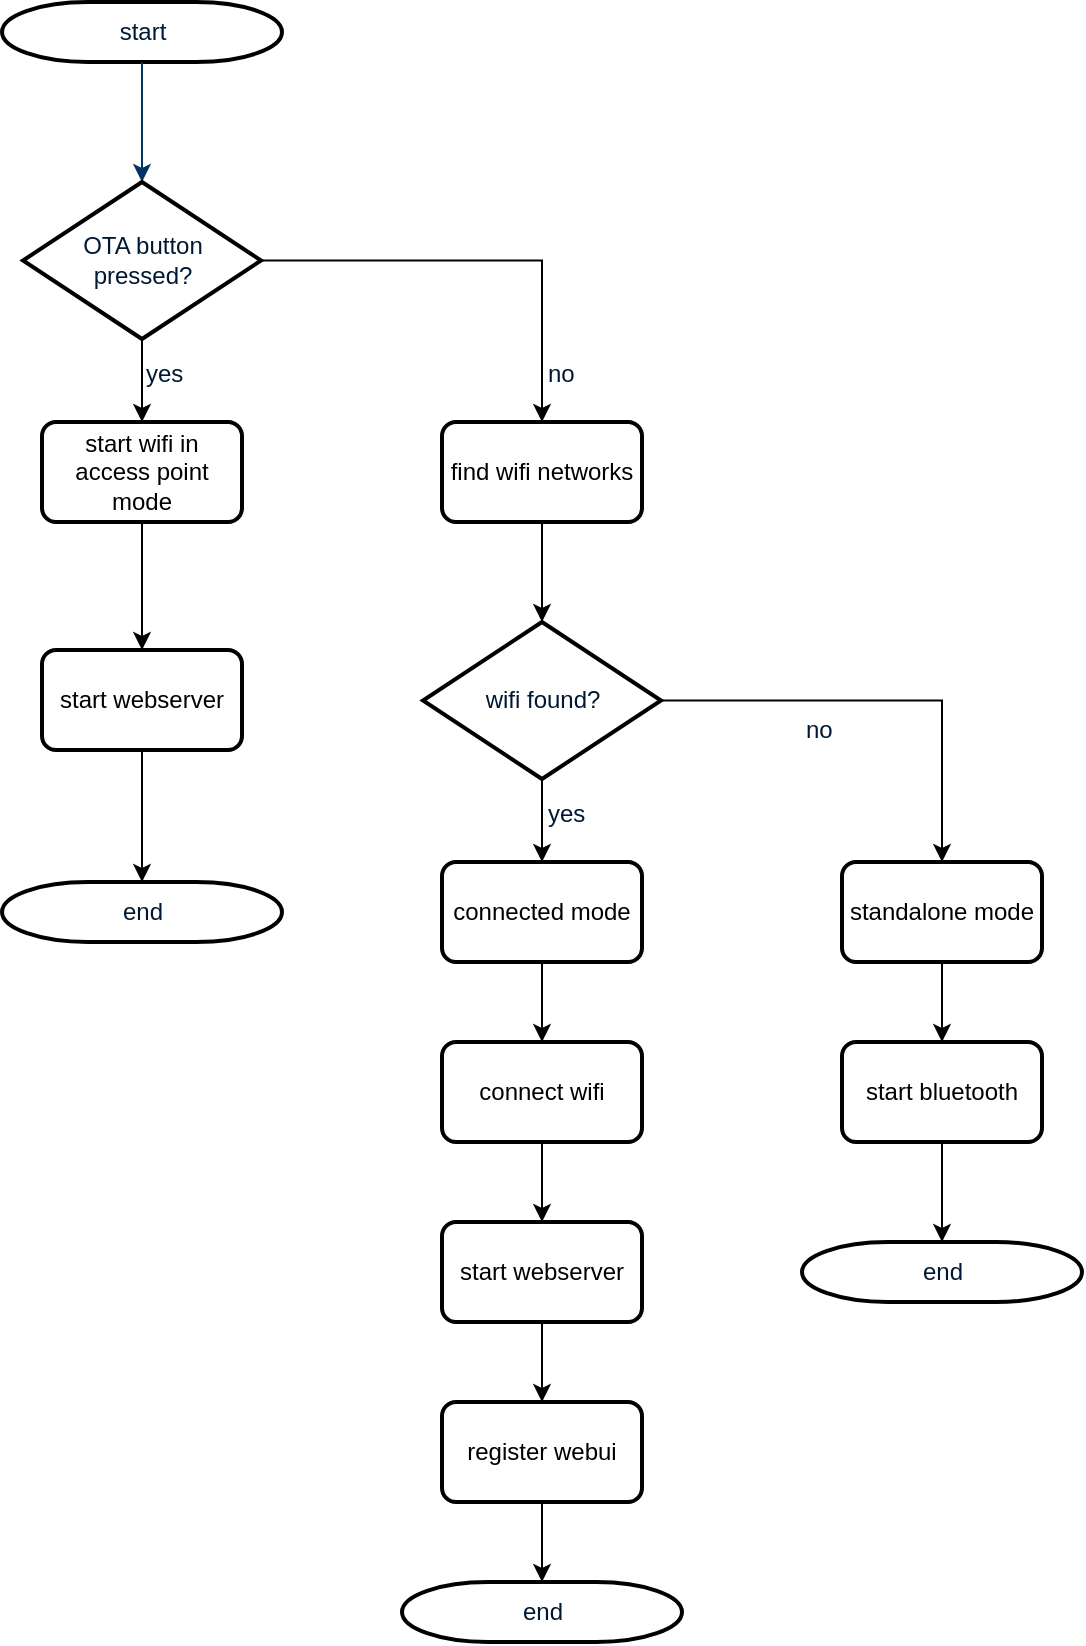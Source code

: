 <mxfile version="10.9.8" type="device"><diagram id="6a731a19-8d31-9384-78a2-239565b7b9f0" name="Page-1"><mxGraphModel dx="2031" dy="1861" grid="1" gridSize="10" guides="1" tooltips="1" connect="1" arrows="1" fold="1" page="1" pageScale="1" pageWidth="1169" pageHeight="827" background="#ffffff" math="0" shadow="0"><root><mxCell id="0"/><mxCell id="1" parent="0"/><mxCell id="2" value="start" style="shape=mxgraph.flowchart.terminator;fillColor=#FFFFFF;strokeColor=#000000;strokeWidth=2;gradientColor=none;gradientDirection=north;fontColor=#001933;fontStyle=0;html=1;" parent="1" vertex="1"><mxGeometry x="50" y="-80" width="140" height="30" as="geometry"/></mxCell><mxCell id="7" style="fontColor=#001933;fontStyle=1;strokeColor=#003366;strokeWidth=1;html=1;entryX=0.5;entryY=0;entryDx=0;entryDy=0;entryPerimeter=0;" parent="1" source="2" target="p2PSLCeuB_6B0X3eQohp-73" edge="1"><mxGeometry relative="1" as="geometry"><mxPoint x="290.5" y="130" as="targetPoint"/></mxGeometry></mxCell><mxCell id="11" value="yes" style="text;fontColor=#001933;fontStyle=0;html=1;strokeColor=none;gradientColor=none;fillColor=none;strokeWidth=2;" parent="1" vertex="1"><mxGeometry x="321" y="311.5" width="40" height="26" as="geometry"/></mxCell><mxCell id="p2PSLCeuB_6B0X3eQohp-61" style="edgeStyle=none;rounded=0;orthogonalLoop=1;jettySize=auto;html=1;exitX=0.5;exitY=1;exitDx=0;exitDy=0;entryX=0.5;entryY=0;entryDx=0;entryDy=0;entryPerimeter=0;" edge="1" parent="1" source="p2PSLCeuB_6B0X3eQohp-59" target="p2PSLCeuB_6B0X3eQohp-60"><mxGeometry relative="1" as="geometry"/></mxCell><mxCell id="p2PSLCeuB_6B0X3eQohp-59" value="find wifi networks" style="rounded=1;whiteSpace=wrap;html=1;absoluteArcSize=1;arcSize=14;strokeWidth=2;" vertex="1" parent="1"><mxGeometry x="270" y="130" width="100" height="50" as="geometry"/></mxCell><mxCell id="p2PSLCeuB_6B0X3eQohp-63" style="edgeStyle=none;rounded=0;orthogonalLoop=1;jettySize=auto;html=1;exitX=0.5;exitY=1;exitDx=0;exitDy=0;exitPerimeter=0;entryX=0.5;entryY=0;entryDx=0;entryDy=0;" edge="1" parent="1" source="p2PSLCeuB_6B0X3eQohp-60" target="p2PSLCeuB_6B0X3eQohp-62"><mxGeometry relative="1" as="geometry"/></mxCell><mxCell id="p2PSLCeuB_6B0X3eQohp-71" style="edgeStyle=orthogonalEdgeStyle;rounded=0;orthogonalLoop=1;jettySize=auto;html=1;exitX=1;exitY=0.5;exitDx=0;exitDy=0;exitPerimeter=0;entryX=0.5;entryY=0;entryDx=0;entryDy=0;" edge="1" parent="1" source="p2PSLCeuB_6B0X3eQohp-60" target="p2PSLCeuB_6B0X3eQohp-70"><mxGeometry relative="1" as="geometry"/></mxCell><mxCell id="p2PSLCeuB_6B0X3eQohp-60" value="wifi found?" style="shape=mxgraph.flowchart.decision;fillColor=#FFFFFF;strokeColor=#000000;strokeWidth=2;gradientColor=none;gradientDirection=north;fontColor=#001933;fontStyle=0;html=1;" vertex="1" parent="1"><mxGeometry x="260.5" y="230" width="119" height="78.5" as="geometry"/></mxCell><mxCell id="p2PSLCeuB_6B0X3eQohp-65" style="edgeStyle=none;rounded=0;orthogonalLoop=1;jettySize=auto;html=1;exitX=0.5;exitY=1;exitDx=0;exitDy=0;entryX=0.5;entryY=0;entryDx=0;entryDy=0;" edge="1" parent="1" source="p2PSLCeuB_6B0X3eQohp-62" target="p2PSLCeuB_6B0X3eQohp-64"><mxGeometry relative="1" as="geometry"/></mxCell><mxCell id="p2PSLCeuB_6B0X3eQohp-62" value="connected mode" style="rounded=1;whiteSpace=wrap;html=1;absoluteArcSize=1;arcSize=14;strokeWidth=2;" vertex="1" parent="1"><mxGeometry x="270" y="350" width="100" height="50" as="geometry"/></mxCell><mxCell id="p2PSLCeuB_6B0X3eQohp-68" style="edgeStyle=none;rounded=0;orthogonalLoop=1;jettySize=auto;html=1;exitX=0.5;exitY=1;exitDx=0;exitDy=0;entryX=0.5;entryY=0;entryDx=0;entryDy=0;" edge="1" parent="1" source="p2PSLCeuB_6B0X3eQohp-64" target="p2PSLCeuB_6B0X3eQohp-66"><mxGeometry relative="1" as="geometry"/></mxCell><mxCell id="p2PSLCeuB_6B0X3eQohp-64" value="connect wifi" style="rounded=1;whiteSpace=wrap;html=1;absoluteArcSize=1;arcSize=14;strokeWidth=2;" vertex="1" parent="1"><mxGeometry x="270" y="440" width="100" height="50" as="geometry"/></mxCell><mxCell id="p2PSLCeuB_6B0X3eQohp-69" style="edgeStyle=none;rounded=0;orthogonalLoop=1;jettySize=auto;html=1;exitX=0.5;exitY=1;exitDx=0;exitDy=0;" edge="1" parent="1" source="p2PSLCeuB_6B0X3eQohp-66" target="p2PSLCeuB_6B0X3eQohp-67"><mxGeometry relative="1" as="geometry"/></mxCell><mxCell id="p2PSLCeuB_6B0X3eQohp-66" value="start webserver" style="rounded=1;whiteSpace=wrap;html=1;absoluteArcSize=1;arcSize=14;strokeWidth=2;" vertex="1" parent="1"><mxGeometry x="270" y="530" width="100" height="50" as="geometry"/></mxCell><mxCell id="p2PSLCeuB_6B0X3eQohp-88" style="edgeStyle=orthogonalEdgeStyle;rounded=0;orthogonalLoop=1;jettySize=auto;html=1;exitX=0.5;exitY=1;exitDx=0;exitDy=0;entryX=0.5;entryY=0;entryDx=0;entryDy=0;entryPerimeter=0;" edge="1" parent="1" source="p2PSLCeuB_6B0X3eQohp-67" target="p2PSLCeuB_6B0X3eQohp-86"><mxGeometry relative="1" as="geometry"/></mxCell><mxCell id="p2PSLCeuB_6B0X3eQohp-67" value="register webui" style="rounded=1;whiteSpace=wrap;html=1;absoluteArcSize=1;arcSize=14;strokeWidth=2;" vertex="1" parent="1"><mxGeometry x="270" y="620" width="100" height="50" as="geometry"/></mxCell><mxCell id="p2PSLCeuB_6B0X3eQohp-83" style="edgeStyle=orthogonalEdgeStyle;rounded=0;orthogonalLoop=1;jettySize=auto;html=1;exitX=0.5;exitY=1;exitDx=0;exitDy=0;entryX=0.5;entryY=0;entryDx=0;entryDy=0;" edge="1" parent="1" source="p2PSLCeuB_6B0X3eQohp-70" target="p2PSLCeuB_6B0X3eQohp-82"><mxGeometry relative="1" as="geometry"/></mxCell><mxCell id="p2PSLCeuB_6B0X3eQohp-70" value="standalone mode" style="rounded=1;whiteSpace=wrap;html=1;absoluteArcSize=1;arcSize=14;strokeWidth=2;" vertex="1" parent="1"><mxGeometry x="470" y="350" width="100" height="50" as="geometry"/></mxCell><mxCell id="p2PSLCeuB_6B0X3eQohp-72" value="no" style="text;fontColor=#001933;fontStyle=0;html=1;strokeColor=none;gradientColor=none;fillColor=none;strokeWidth=2;" vertex="1" parent="1"><mxGeometry x="450" y="270" width="40" height="26" as="geometry"/></mxCell><mxCell id="p2PSLCeuB_6B0X3eQohp-74" style="edgeStyle=orthogonalEdgeStyle;rounded=0;orthogonalLoop=1;jettySize=auto;html=1;exitX=1;exitY=0.5;exitDx=0;exitDy=0;exitPerimeter=0;entryX=0.5;entryY=0;entryDx=0;entryDy=0;" edge="1" parent="1" source="p2PSLCeuB_6B0X3eQohp-73" target="p2PSLCeuB_6B0X3eQohp-59"><mxGeometry relative="1" as="geometry"/></mxCell><mxCell id="p2PSLCeuB_6B0X3eQohp-79" style="edgeStyle=orthogonalEdgeStyle;rounded=0;orthogonalLoop=1;jettySize=auto;html=1;exitX=0.5;exitY=1;exitDx=0;exitDy=0;exitPerimeter=0;entryX=0.5;entryY=0;entryDx=0;entryDy=0;" edge="1" parent="1" source="p2PSLCeuB_6B0X3eQohp-73" target="p2PSLCeuB_6B0X3eQohp-76"><mxGeometry relative="1" as="geometry"/></mxCell><mxCell id="p2PSLCeuB_6B0X3eQohp-73" value="OTA button&lt;br&gt;pressed?" style="shape=mxgraph.flowchart.decision;fillColor=#FFFFFF;strokeColor=#000000;strokeWidth=2;gradientColor=none;gradientDirection=north;fontColor=#001933;fontStyle=0;html=1;" vertex="1" parent="1"><mxGeometry x="60.5" y="10" width="119" height="78.5" as="geometry"/></mxCell><mxCell id="p2PSLCeuB_6B0X3eQohp-75" value="no" style="text;fontColor=#001933;fontStyle=0;html=1;strokeColor=none;gradientColor=none;fillColor=none;strokeWidth=2;" vertex="1" parent="1"><mxGeometry x="321" y="91.5" width="40" height="26" as="geometry"/></mxCell><mxCell id="p2PSLCeuB_6B0X3eQohp-80" style="edgeStyle=orthogonalEdgeStyle;rounded=0;orthogonalLoop=1;jettySize=auto;html=1;exitX=0.5;exitY=1;exitDx=0;exitDy=0;entryX=0.5;entryY=0;entryDx=0;entryDy=0;" edge="1" parent="1" source="p2PSLCeuB_6B0X3eQohp-76" target="p2PSLCeuB_6B0X3eQohp-78"><mxGeometry relative="1" as="geometry"/></mxCell><mxCell id="p2PSLCeuB_6B0X3eQohp-76" value="start wifi in&lt;br&gt;access point mode" style="rounded=1;whiteSpace=wrap;html=1;absoluteArcSize=1;arcSize=14;strokeWidth=2;" vertex="1" parent="1"><mxGeometry x="70" y="130" width="100" height="50" as="geometry"/></mxCell><mxCell id="p2PSLCeuB_6B0X3eQohp-85" style="edgeStyle=orthogonalEdgeStyle;rounded=0;orthogonalLoop=1;jettySize=auto;html=1;exitX=0.5;exitY=1;exitDx=0;exitDy=0;entryX=0.5;entryY=0;entryDx=0;entryDy=0;entryPerimeter=0;" edge="1" parent="1" source="p2PSLCeuB_6B0X3eQohp-78" target="p2PSLCeuB_6B0X3eQohp-84"><mxGeometry relative="1" as="geometry"/></mxCell><mxCell id="p2PSLCeuB_6B0X3eQohp-78" value="start webserver" style="rounded=1;whiteSpace=wrap;html=1;absoluteArcSize=1;arcSize=14;strokeWidth=2;" vertex="1" parent="1"><mxGeometry x="70" y="244" width="100" height="50" as="geometry"/></mxCell><mxCell id="p2PSLCeuB_6B0X3eQohp-81" value="yes" style="text;fontColor=#001933;fontStyle=0;html=1;strokeColor=none;gradientColor=none;fillColor=none;strokeWidth=2;" vertex="1" parent="1"><mxGeometry x="120" y="91.5" width="40" height="26" as="geometry"/></mxCell><mxCell id="p2PSLCeuB_6B0X3eQohp-89" style="edgeStyle=orthogonalEdgeStyle;rounded=0;orthogonalLoop=1;jettySize=auto;html=1;exitX=0.5;exitY=1;exitDx=0;exitDy=0;entryX=0.5;entryY=0;entryDx=0;entryDy=0;entryPerimeter=0;" edge="1" parent="1" source="p2PSLCeuB_6B0X3eQohp-82" target="p2PSLCeuB_6B0X3eQohp-87"><mxGeometry relative="1" as="geometry"/></mxCell><mxCell id="p2PSLCeuB_6B0X3eQohp-82" value="start bluetooth" style="rounded=1;whiteSpace=wrap;html=1;absoluteArcSize=1;arcSize=14;strokeWidth=2;" vertex="1" parent="1"><mxGeometry x="470" y="440" width="100" height="50" as="geometry"/></mxCell><mxCell id="p2PSLCeuB_6B0X3eQohp-84" value="end" style="shape=mxgraph.flowchart.terminator;fillColor=#FFFFFF;strokeColor=#000000;strokeWidth=2;gradientColor=none;gradientDirection=north;fontColor=#001933;fontStyle=0;html=1;" vertex="1" parent="1"><mxGeometry x="50" y="360" width="140" height="30" as="geometry"/></mxCell><mxCell id="p2PSLCeuB_6B0X3eQohp-86" value="end" style="shape=mxgraph.flowchart.terminator;fillColor=#FFFFFF;strokeColor=#000000;strokeWidth=2;gradientColor=none;gradientDirection=north;fontColor=#001933;fontStyle=0;html=1;" vertex="1" parent="1"><mxGeometry x="250" y="710" width="140" height="30" as="geometry"/></mxCell><mxCell id="p2PSLCeuB_6B0X3eQohp-87" value="end" style="shape=mxgraph.flowchart.terminator;fillColor=#FFFFFF;strokeColor=#000000;strokeWidth=2;gradientColor=none;gradientDirection=north;fontColor=#001933;fontStyle=0;html=1;" vertex="1" parent="1"><mxGeometry x="450" y="540" width="140" height="30" as="geometry"/></mxCell></root></mxGraphModel></diagram></mxfile>